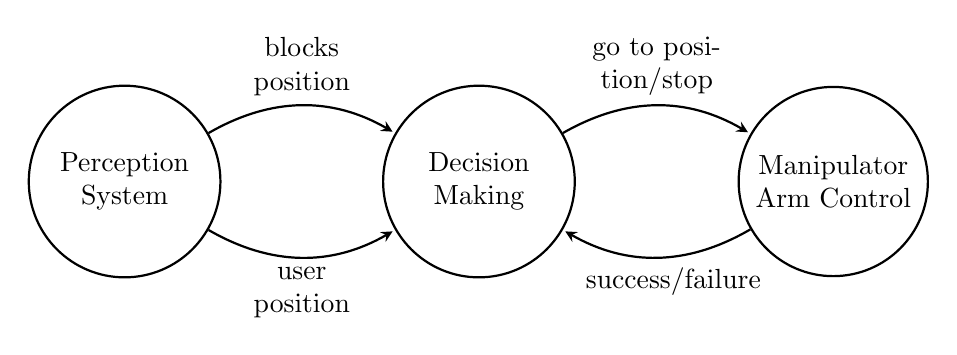 \begin{tikzpicture}[
        > = stealth, % arrow head style
        shorten > = 1pt, % don't touch arrow head to node
        auto,
        node distance = 4.5cm, % distance between nodes
        thick % line style
    ]
    
    \tikzstyle{every state}=[
        draw = black,
        thick,
        fill = white,
        minimum size = 4mm,
        text width = 2cm,
        align = center
    ]
    
    \node[state] (perception) {Perception System};
    \node[state] (decisionmaking) [right of=perception] {Decision Making};
    \node[state] (manipulator_arm_control) [right of=decisionmaking] {Manipulator Arm Control};

    \path[every edge,
    	->,
    	text width=1.8cm,
    	align=center
    	]
    (perception)       edge[bend left]  node {blocks position}        (decisionmaking)
    (perception)       edge[bend right]  node[below] {user position} (decisionmaking)
    (decisionmaking)   edge[bend left]  node {go to position/stop} (manipulator_arm_control)
    (manipulator_arm_control) edge[bend left] node {success/failure} (decisionmaking)
    ;

\end{tikzpicture}